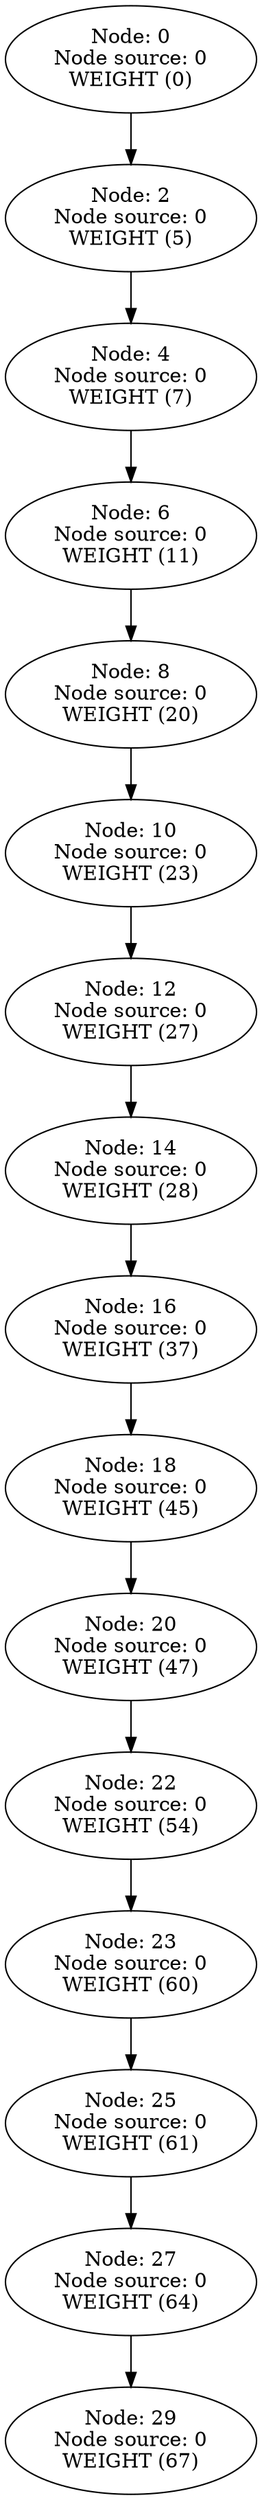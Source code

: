 digraph {
	29 [label="Node: 29
Node source: 0
WEIGHT (67)"]
	27 [label="Node: 27
Node source: 0
WEIGHT (64)"]
	25 [label="Node: 25
Node source: 0
WEIGHT (61)"]
	23 [label="Node: 23
Node source: 0
WEIGHT (60)"]
	22 [label="Node: 22
Node source: 0
WEIGHT (54)"]
	20 [label="Node: 20
Node source: 0
WEIGHT (47)"]
	18 [label="Node: 18
Node source: 0
WEIGHT (45)"]
	16 [label="Node: 16
Node source: 0
WEIGHT (37)"]
	14 [label="Node: 14
Node source: 0
WEIGHT (28)"]
	12 [label="Node: 12
Node source: 0
WEIGHT (27)"]
	10 [label="Node: 10
Node source: 0
WEIGHT (23)"]
	8 [label="Node: 8
Node source: 0
WEIGHT (20)"]
	6 [label="Node: 6
Node source: 0
WEIGHT (11)"]
	4 [label="Node: 4
Node source: 0
WEIGHT (7)"]
	2 [label="Node: 2
Node source: 0
WEIGHT (5)"]
	0 [label="Node: 0
Node source: 0
WEIGHT (0)"]
	27 -> 29
	25 -> 27
	23 -> 25
	22 -> 23
	20 -> 22
	18 -> 20
	16 -> 18
	14 -> 16
	12 -> 14
	10 -> 12
	8 -> 10
	6 -> 8
	4 -> 6
	2 -> 4
	0 -> 2
}
